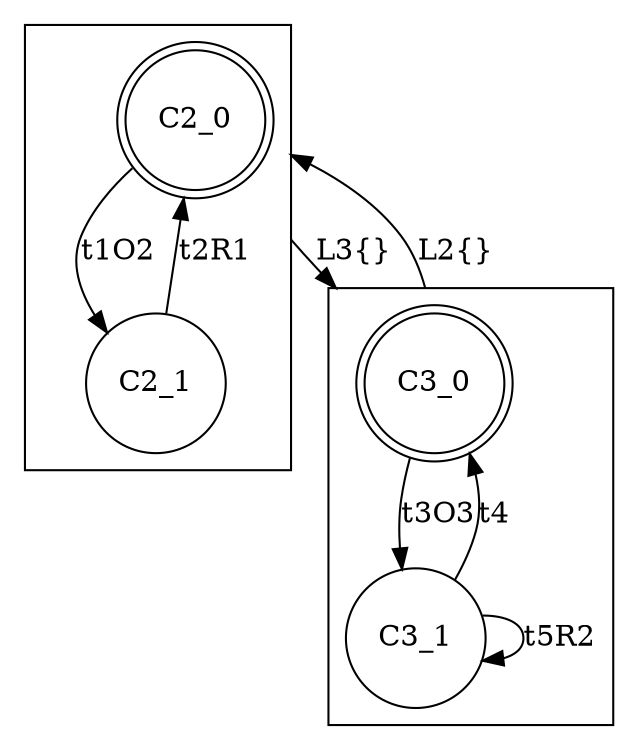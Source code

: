 digraph "input/e" {
size="8,5"
compound=true
subgraph cluster2 {node [shape=doublecircle]; C2_0;
node [shape=circle];
C2_0 -> C2_1 [label="t1O2"];
C2_1 -> C2_0 [label="t2R1"];
}
subgraph cluster3 {node [shape=doublecircle]; C3_0;
node [shape=circle];
C3_0 -> C3_1 [label="t3O3"];
C3_1 -> C3_0 [label="t4"];
C3_1 -> C3_1 [label="t5R2"];
}
C3_0 -> C2_0 [ltail=cluster3 lhead=cluster2 label="L2{}"];
C2_0 -> C3_0 [ltail=cluster2 lhead=cluster3 label="L3{}"];
}
